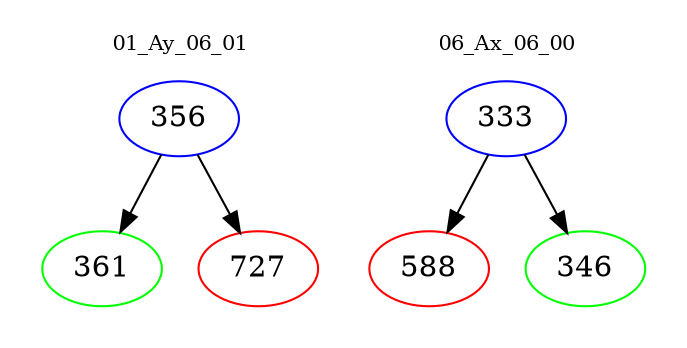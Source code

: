 digraph{
subgraph cluster_0 {
color = white
label = "01_Ay_06_01";
fontsize=10;
T0_356 [label="356", color="blue"]
T0_356 -> T0_361 [color="black"]
T0_361 [label="361", color="green"]
T0_356 -> T0_727 [color="black"]
T0_727 [label="727", color="red"]
}
subgraph cluster_1 {
color = white
label = "06_Ax_06_00";
fontsize=10;
T1_333 [label="333", color="blue"]
T1_333 -> T1_588 [color="black"]
T1_588 [label="588", color="red"]
T1_333 -> T1_346 [color="black"]
T1_346 [label="346", color="green"]
}
}
